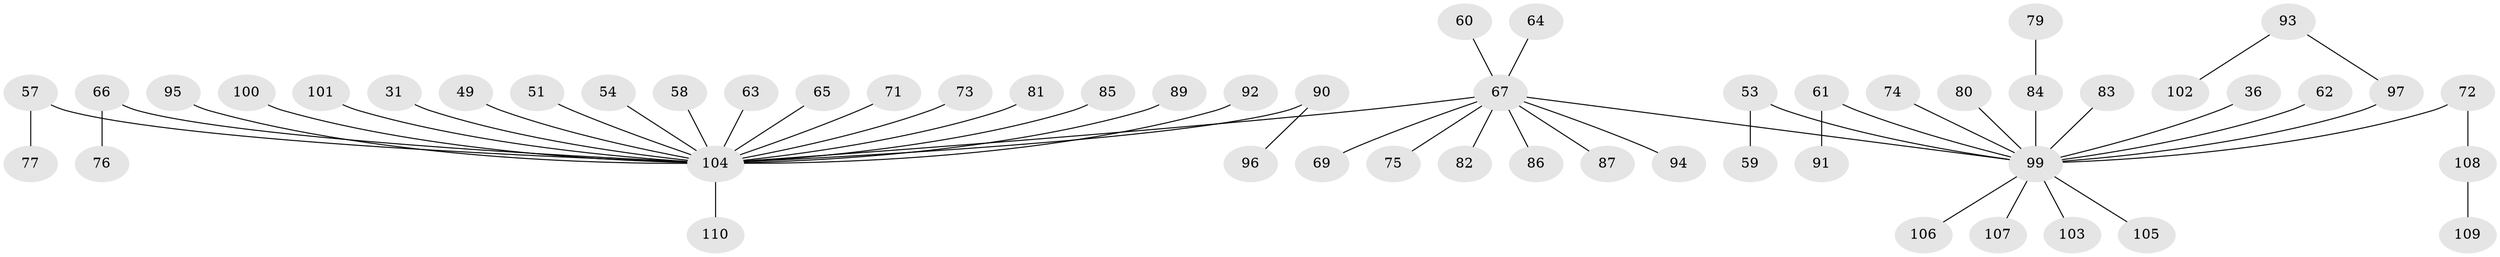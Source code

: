 // original degree distribution, {2: 0.19090909090909092, 6: 0.045454545454545456, 9: 0.00909090909090909, 3: 0.15454545454545454, 7: 0.00909090909090909, 5: 0.01818181818181818, 1: 0.5545454545454546, 4: 0.01818181818181818}
// Generated by graph-tools (version 1.1) at 2025/56/03/04/25 21:56:28]
// undirected, 55 vertices, 54 edges
graph export_dot {
graph [start="1"]
  node [color=gray90,style=filled];
  31;
  36;
  49;
  51;
  53;
  54;
  57;
  58;
  59;
  60;
  61;
  62;
  63;
  64;
  65;
  66;
  67 [super="+56"];
  69;
  71;
  72 [super="+37"];
  73;
  74;
  75;
  76;
  77;
  79;
  80;
  81;
  82;
  83;
  84 [super="+55"];
  85;
  86;
  87;
  89;
  90;
  91;
  92;
  93;
  94;
  95;
  96;
  97 [super="+42"];
  99 [super="+32+68"];
  100;
  101;
  102;
  103;
  104 [super="+78+48+98+29+88+70"];
  105;
  106;
  107;
  108;
  109;
  110;
  31 -- 104;
  36 -- 99;
  49 -- 104;
  51 -- 104;
  53 -- 59;
  53 -- 99;
  54 -- 104;
  57 -- 77;
  57 -- 104;
  58 -- 104;
  60 -- 67;
  61 -- 91;
  61 -- 99;
  62 -- 99;
  63 -- 104;
  64 -- 67;
  65 -- 104;
  66 -- 76;
  66 -- 104;
  67 -- 87;
  67 -- 69;
  67 -- 104;
  67 -- 75;
  67 -- 82;
  67 -- 86;
  67 -- 94;
  67 -- 99;
  71 -- 104;
  72 -- 108;
  72 -- 99;
  73 -- 104;
  74 -- 99;
  79 -- 84;
  80 -- 99;
  81 -- 104;
  83 -- 99;
  84 -- 99;
  85 -- 104;
  89 -- 104;
  90 -- 96;
  90 -- 104;
  92 -- 104;
  93 -- 102;
  93 -- 97;
  95 -- 104;
  97 -- 99;
  99 -- 105;
  99 -- 107;
  99 -- 103;
  99 -- 106;
  100 -- 104;
  101 -- 104;
  104 -- 110;
  108 -- 109;
}
